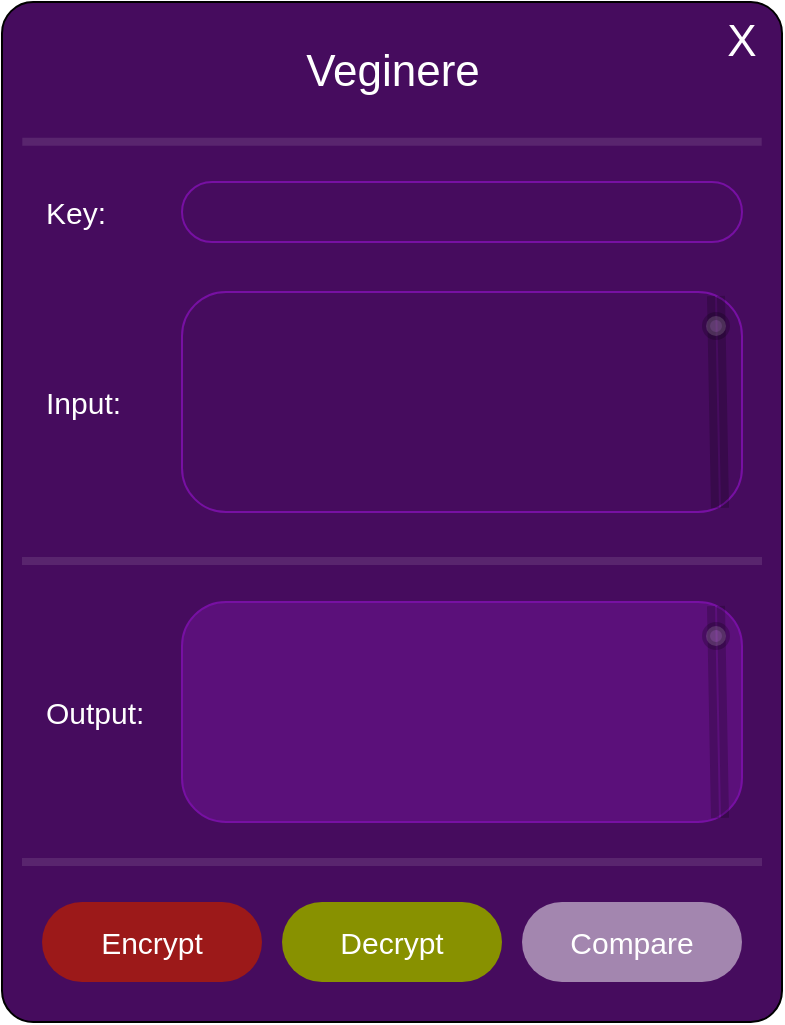 <mxfile version="10.7.1" type="github"><diagram id="voFaShYdwREOoeYU2PkW" name="Page-1"><mxGraphModel dx="1154" dy="685" grid="1" gridSize="10" guides="1" tooltips="1" connect="1" arrows="1" fold="1" page="1" pageScale="1" pageWidth="827" pageHeight="1169" math="0" shadow="0"><root><mxCell id="0"/><mxCell id="1" parent="0"/><mxCell id="3iviVJZN-ekk4fh-ffUF-1" value="" style="rounded=1;whiteSpace=wrap;html=1;fillColor=#460C5E;arcSize=4;" vertex="1" parent="1"><mxGeometry x="40" y="40" width="390" height="510" as="geometry"/></mxCell><mxCell id="3iviVJZN-ekk4fh-ffUF-2" value="Veginere&lt;br style=&quot;font-size: 22px;&quot;&gt;" style="text;html=1;strokeColor=none;fillColor=none;align=center;verticalAlign=middle;whiteSpace=wrap;rounded=0;fontColor=#FFFFFF;fontStyle=0;horizontal=1;fontSize=22;" vertex="1" parent="1"><mxGeometry x="188.5" y="60" width="93" height="30" as="geometry"/></mxCell><mxCell id="3iviVJZN-ekk4fh-ffUF-3" value="" style="endArrow=none;html=1;strokeColor=#FFFFFF;fontSize=22;fontColor=#FFFFFF;opacity=10;entryX=0.026;entryY=0.137;entryDx=0;entryDy=0;entryPerimeter=0;exitX=0.974;exitY=0.137;exitDx=0;exitDy=0;exitPerimeter=0;strokeWidth=4;rounded=1;arcSize=20;" edge="1" parent="1" source="3iviVJZN-ekk4fh-ffUF-1" target="3iviVJZN-ekk4fh-ffUF-1"><mxGeometry width="50" height="50" relative="1" as="geometry"><mxPoint x="620" y="370" as="sourcePoint"/><mxPoint x="40" y="110" as="targetPoint"/></mxGeometry></mxCell><mxCell id="3iviVJZN-ekk4fh-ffUF-5" value="X" style="text;html=1;strokeColor=none;fillColor=none;align=center;verticalAlign=middle;whiteSpace=wrap;rounded=0;fontSize=22;fontColor=#FFFFFF;" vertex="1" parent="1"><mxGeometry x="390" y="50" width="40" height="20" as="geometry"/></mxCell><mxCell id="3iviVJZN-ekk4fh-ffUF-6" value="" style="rounded=1;whiteSpace=wrap;html=1;fillColor=none;fontSize=22;fontColor=#FFFFFF;arcSize=50;strokeColor=#7710A3;" vertex="1" parent="1"><mxGeometry x="130" y="130" width="280" height="30" as="geometry"/></mxCell><mxCell id="3iviVJZN-ekk4fh-ffUF-7" value="Key:" style="text;html=1;strokeColor=none;fillColor=none;align=left;verticalAlign=middle;whiteSpace=wrap;rounded=0;fontSize=15;fontColor=#FFFFFF;fontStyle=0" vertex="1" parent="1"><mxGeometry x="60" y="135" width="50" height="20" as="geometry"/></mxCell><mxCell id="3iviVJZN-ekk4fh-ffUF-8" value="" style="rounded=1;whiteSpace=wrap;html=1;strokeColor=#7710A3;fillColor=none;fontSize=16;fontColor=#FFFFFF;arcSize=20;" vertex="1" parent="1"><mxGeometry x="130" y="185" width="280" height="110" as="geometry"/></mxCell><mxCell id="3iviVJZN-ekk4fh-ffUF-9" value="" style="endArrow=none;html=1;strokeColor=#FFFFFF;fontSize=22;fontColor=#FFFFFF;opacity=10;entryX=0.026;entryY=0.137;entryDx=0;entryDy=0;entryPerimeter=0;exitX=0.974;exitY=0.137;exitDx=0;exitDy=0;exitPerimeter=0;strokeWidth=4;rounded=1;arcSize=20;" edge="1" parent="1"><mxGeometry width="50" height="50" relative="1" as="geometry"><mxPoint x="420" y="319.5" as="sourcePoint"/><mxPoint x="50" y="319.5" as="targetPoint"/></mxGeometry></mxCell><mxCell id="3iviVJZN-ekk4fh-ffUF-10" value="Input:&lt;br style=&quot;font-size: 15px;&quot;&gt;" style="text;html=1;strokeColor=none;fillColor=none;align=left;verticalAlign=middle;whiteSpace=wrap;rounded=0;fontSize=15;fontColor=#FFFFFF;fontStyle=0" vertex="1" parent="1"><mxGeometry x="60" y="230" width="50" height="20" as="geometry"/></mxCell><mxCell id="3iviVJZN-ekk4fh-ffUF-11" value="" style="rounded=1;whiteSpace=wrap;html=1;strokeColor=#7710A3;fillColor=#5B107A;fontSize=16;fontColor=#FFFFFF;arcSize=20;imageHeight=24;" vertex="1" parent="1"><mxGeometry x="130" y="340" width="280" height="110" as="geometry"/></mxCell><mxCell id="3iviVJZN-ekk4fh-ffUF-12" value="Output:&lt;br style=&quot;font-size: 15px&quot;&gt;" style="text;html=1;strokeColor=none;fillColor=none;align=left;verticalAlign=middle;whiteSpace=wrap;rounded=0;fontSize=15;fontColor=#FFFFFF;fontStyle=0" vertex="1" parent="1"><mxGeometry x="60" y="385" width="50" height="20" as="geometry"/></mxCell><mxCell id="3iviVJZN-ekk4fh-ffUF-13" value="" style="endArrow=none;html=1;strokeColor=#FFFFFF;fontSize=22;fontColor=#FFFFFF;opacity=10;entryX=0.026;entryY=0.137;entryDx=0;entryDy=0;entryPerimeter=0;exitX=0.974;exitY=0.137;exitDx=0;exitDy=0;exitPerimeter=0;strokeWidth=4;rounded=1;arcSize=20;" edge="1" parent="1"><mxGeometry width="50" height="50" relative="1" as="geometry"><mxPoint x="420" y="470" as="sourcePoint"/><mxPoint x="50" y="470" as="targetPoint"/></mxGeometry></mxCell><mxCell id="3iviVJZN-ekk4fh-ffUF-14" value="Encrypt" style="rounded=1;whiteSpace=wrap;html=1;strokeColor=none;fillColor=#9C1919;fontSize=15;fontColor=#FFFFFF;align=center;gradientColor=none;arcSize=50;" vertex="1" parent="1"><mxGeometry x="60" y="490" width="110" height="40" as="geometry"/></mxCell><mxCell id="3iviVJZN-ekk4fh-ffUF-15" value="Decrypt" style="rounded=1;whiteSpace=wrap;html=1;strokeColor=none;fillColor=#889100;fontSize=15;fontColor=#FFFFFF;align=center;gradientColor=none;arcSize=50;" vertex="1" parent="1"><mxGeometry x="180" y="490" width="110" height="40" as="geometry"/></mxCell><mxCell id="3iviVJZN-ekk4fh-ffUF-16" value="Compare" style="rounded=1;whiteSpace=wrap;html=1;strokeColor=none;fillColor=#FFFFFF;fontSize=15;fontColor=#FFFFFF;align=center;gradientColor=none;shadow=0;opacity=50;arcSize=50;" vertex="1" parent="1"><mxGeometry x="300" y="490" width="110" height="40" as="geometry"/></mxCell><mxCell id="3iviVJZN-ekk4fh-ffUF-17" value="" style="shape=link;html=1;startArrow=oval;startFill=1;endArrow=oval;endFill=1;strokeColor=#000000;strokeWidth=4;fontSize=15;fontColor=#FFFFFF;opacity=20;exitX=0.954;exitY=0.982;exitDx=0;exitDy=0;exitPerimeter=0;entryX=0.946;entryY=0.018;entryDx=0;entryDy=0;entryPerimeter=0;width=2;" edge="1" parent="1"><mxGeometry width="50" height="50" relative="1" as="geometry"><mxPoint x="399" y="448" as="sourcePoint"/><mxPoint x="397" y="342" as="targetPoint"/></mxGeometry></mxCell><mxCell id="3iviVJZN-ekk4fh-ffUF-18" value="" style="ellipse;whiteSpace=wrap;html=1;aspect=fixed;strokeColor=#000000;gradientColor=none;fontSize=15;fontColor=#FFFFFF;align=center;rounded=1;strokeWidth=4;labelBackgroundColor=#ffffff;opacity=20;endFill=1;endArrow=oval;startFill=1;startArrow=oval;" vertex="1" parent="1"><mxGeometry x="392" y="352" width="10" height="10" as="geometry"/></mxCell><mxCell id="3iviVJZN-ekk4fh-ffUF-19" value="" style="shape=link;html=1;startArrow=oval;startFill=1;endArrow=oval;endFill=1;strokeColor=#000000;strokeWidth=4;fontSize=15;fontColor=#FFFFFF;opacity=20;exitX=0.954;exitY=0.982;exitDx=0;exitDy=0;exitPerimeter=0;entryX=0.946;entryY=0.018;entryDx=0;entryDy=0;entryPerimeter=0;width=2;" edge="1" parent="1"><mxGeometry width="50" height="50" relative="1" as="geometry"><mxPoint x="399" y="293" as="sourcePoint"/><mxPoint x="397" y="187" as="targetPoint"/></mxGeometry></mxCell><mxCell id="3iviVJZN-ekk4fh-ffUF-20" value="" style="ellipse;whiteSpace=wrap;html=1;aspect=fixed;strokeColor=#000000;gradientColor=none;fontSize=15;fontColor=#FFFFFF;align=center;rounded=1;strokeWidth=4;labelBackgroundColor=#ffffff;opacity=20;endFill=1;endArrow=oval;startFill=1;startArrow=oval;" vertex="1" parent="1"><mxGeometry x="392" y="197" width="10" height="10" as="geometry"/></mxCell></root></mxGraphModel></diagram></mxfile>